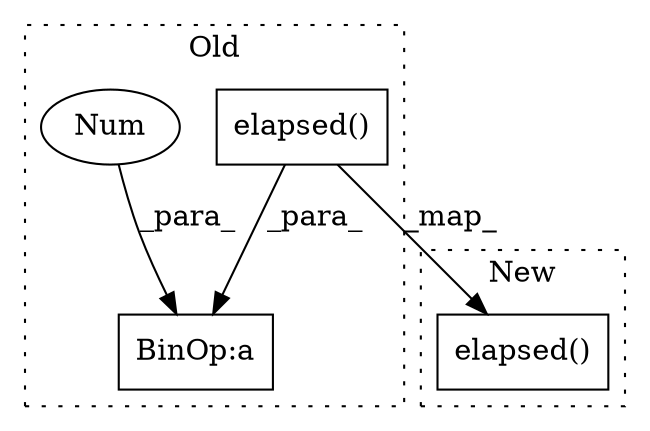 digraph G {
subgraph cluster0 {
1 [label="elapsed()" a="75" s="19784" l="45" shape="box"];
3 [label="BinOp:a" a="82" s="19829" l="3" shape="box"];
4 [label="Num" a="76" s="19832" l="4" shape="ellipse"];
label = "Old";
style="dotted";
}
subgraph cluster1 {
2 [label="elapsed()" a="75" s="19777" l="45" shape="box"];
label = "New";
style="dotted";
}
1 -> 3 [label="_para_"];
1 -> 2 [label="_map_"];
4 -> 3 [label="_para_"];
}